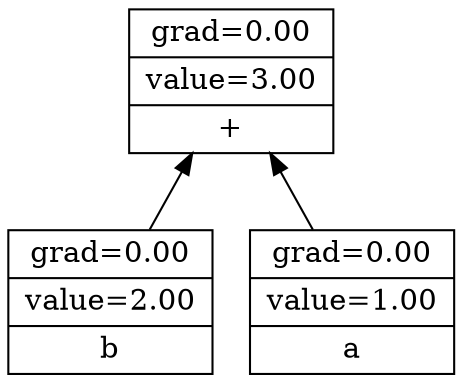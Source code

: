 digraph {
	graph [rankdir=BT]
	4370678032 [label="{ grad=0.00 | value=3.00 | +}" shape=record]
	4370678096 [label="{ grad=0.00 | value=2.00 | b}" shape=record]
	4370612176 [label="{ grad=0.00 | value=1.00 | a}" shape=record]
	4370612176 -> 4370678032
	4370678096 -> 4370678032
}
